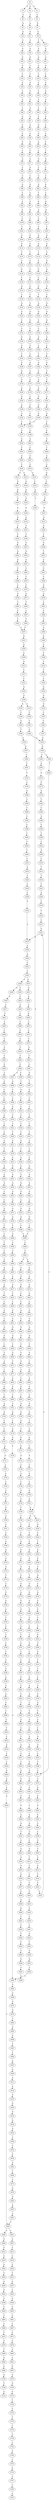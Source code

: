 strict digraph  {
	S0 -> S1 [ label = C ];
	S0 -> S2 [ label = G ];
	S0 -> S3 [ label = A ];
	S1 -> S4 [ label = C ];
	S2 -> S5 [ label = C ];
	S3 -> S6 [ label = C ];
	S4 -> S7 [ label = A ];
	S5 -> S8 [ label = A ];
	S6 -> S9 [ label = A ];
	S7 -> S10 [ label = G ];
	S8 -> S11 [ label = A ];
	S9 -> S12 [ label = G ];
	S10 -> S13 [ label = C ];
	S10 -> S14 [ label = T ];
	S11 -> S15 [ label = C ];
	S12 -> S16 [ label = C ];
	S13 -> S17 [ label = A ];
	S14 -> S18 [ label = A ];
	S15 -> S19 [ label = A ];
	S16 -> S20 [ label = A ];
	S17 -> S21 [ label = G ];
	S18 -> S22 [ label = G ];
	S19 -> S23 [ label = G ];
	S20 -> S24 [ label = G ];
	S21 -> S25 [ label = A ];
	S22 -> S26 [ label = C ];
	S23 -> S27 [ label = C ];
	S24 -> S28 [ label = G ];
	S25 -> S29 [ label = T ];
	S26 -> S30 [ label = T ];
	S27 -> S31 [ label = T ];
	S28 -> S32 [ label = T ];
	S29 -> S33 [ label = A ];
	S30 -> S34 [ label = C ];
	S31 -> S35 [ label = A ];
	S32 -> S36 [ label = G ];
	S33 -> S37 [ label = A ];
	S34 -> S38 [ label = C ];
	S35 -> S39 [ label = C ];
	S36 -> S40 [ label = C ];
	S37 -> S41 [ label = A ];
	S38 -> S42 [ label = A ];
	S39 -> S43 [ label = G ];
	S40 -> S44 [ label = A ];
	S41 -> S45 [ label = A ];
	S42 -> S46 [ label = C ];
	S43 -> S47 [ label = A ];
	S44 -> S48 [ label = C ];
	S45 -> S49 [ label = A ];
	S46 -> S50 [ label = C ];
	S47 -> S51 [ label = G ];
	S48 -> S52 [ label = G ];
	S49 -> S53 [ label = C ];
	S50 -> S54 [ label = G ];
	S51 -> S55 [ label = A ];
	S52 -> S56 [ label = C ];
	S53 -> S57 [ label = T ];
	S54 -> S58 [ label = G ];
	S55 -> S59 [ label = A ];
	S56 -> S60 [ label = G ];
	S57 -> S61 [ label = T ];
	S58 -> S62 [ label = A ];
	S59 -> S63 [ label = C ];
	S60 -> S64 [ label = G ];
	S61 -> S65 [ label = T ];
	S62 -> S66 [ label = C ];
	S63 -> S67 [ label = T ];
	S64 -> S68 [ label = T ];
	S65 -> S69 [ label = G ];
	S66 -> S70 [ label = G ];
	S67 -> S71 [ label = G ];
	S68 -> S72 [ label = G ];
	S69 -> S73 [ label = C ];
	S70 -> S74 [ label = T ];
	S71 -> S75 [ label = G ];
	S72 -> S76 [ label = C ];
	S73 -> S77 [ label = C ];
	S74 -> S78 [ label = C ];
	S75 -> S79 [ label = C ];
	S76 -> S80 [ label = C ];
	S77 -> S81 [ label = G ];
	S78 -> S82 [ label = G ];
	S79 -> S83 [ label = G ];
	S80 -> S84 [ label = G ];
	S81 -> S85 [ label = T ];
	S82 -> S86 [ label = T ];
	S83 -> S87 [ label = C ];
	S84 -> S88 [ label = C ];
	S85 -> S89 [ label = A ];
	S86 -> S90 [ label = G ];
	S87 -> S91 [ label = A ];
	S88 -> S92 [ label = A ];
	S89 -> S93 [ label = G ];
	S90 -> S94 [ label = A ];
	S91 -> S95 [ label = G ];
	S92 -> S96 [ label = A ];
	S93 -> S97 [ label = C ];
	S94 -> S98 [ label = C ];
	S95 -> S99 [ label = C ];
	S96 -> S100 [ label = C ];
	S97 -> S101 [ label = C ];
	S98 -> S102 [ label = C ];
	S99 -> S103 [ label = G ];
	S100 -> S104 [ label = C ];
	S101 -> S105 [ label = G ];
	S102 -> S106 [ label = G ];
	S103 -> S107 [ label = G ];
	S104 -> S108 [ label = A ];
	S105 -> S109 [ label = G ];
	S106 -> S110 [ label = G ];
	S107 -> S111 [ label = G ];
	S108 -> S112 [ label = G ];
	S109 -> S113 [ label = T ];
	S110 -> S114 [ label = T ];
	S111 -> S115 [ label = T ];
	S112 -> S116 [ label = T ];
	S113 -> S117 [ label = G ];
	S114 -> S118 [ label = C ];
	S115 -> S119 [ label = G ];
	S116 -> S120 [ label = C ];
	S117 -> S121 [ label = A ];
	S118 -> S122 [ label = G ];
	S119 -> S123 [ label = C ];
	S120 -> S124 [ label = G ];
	S121 -> S125 [ label = C ];
	S122 -> S126 [ label = C ];
	S123 -> S127 [ label = C ];
	S124 -> S128 [ label = C ];
	S125 -> S129 [ label = G ];
	S126 -> S130 [ label = G ];
	S127 -> S131 [ label = G ];
	S128 -> S132 [ label = G ];
	S129 -> S133 [ label = T ];
	S130 -> S134 [ label = T ];
	S131 -> S135 [ label = C ];
	S132 -> S136 [ label = C ];
	S133 -> S137 [ label = G ];
	S134 -> S138 [ label = A ];
	S135 -> S139 [ label = C ];
	S136 -> S140 [ label = A ];
	S137 -> S141 [ label = G ];
	S138 -> S142 [ label = G ];
	S139 -> S143 [ label = G ];
	S140 -> S144 [ label = G ];
	S141 -> S145 [ label = G ];
	S142 -> S146 [ label = C ];
	S143 -> S147 [ label = G ];
	S144 -> S148 [ label = C ];
	S145 -> S149 [ label = T ];
	S146 -> S150 [ label = C ];
	S147 -> S151 [ label = T ];
	S148 -> S152 [ label = C ];
	S149 -> S153 [ label = A ];
	S150 -> S154 [ label = G ];
	S151 -> S155 [ label = G ];
	S152 -> S156 [ label = G ];
	S153 -> S157 [ label = C ];
	S154 -> S158 [ label = C ];
	S155 -> S159 [ label = G ];
	S156 -> S160 [ label = G ];
	S157 -> S161 [ label = T ];
	S158 -> S162 [ label = T ];
	S159 -> S163 [ label = T ];
	S160 -> S164 [ label = T ];
	S161 -> S165 [ label = A ];
	S162 -> S166 [ label = G ];
	S163 -> S167 [ label = G ];
	S164 -> S168 [ label = G ];
	S165 -> S169 [ label = T ];
	S166 -> S170 [ label = G ];
	S167 -> S171 [ label = G ];
	S168 -> S172 [ label = G ];
	S169 -> S173 [ label = T ];
	S170 -> S174 [ label = A ];
	S171 -> S175 [ label = A ];
	S172 -> S176 [ label = A ];
	S173 -> S177 [ label = G ];
	S174 -> S178 [ label = A ];
	S175 -> S179 [ label = A ];
	S176 -> S180 [ label = A ];
	S177 -> S181 [ label = G ];
	S178 -> S182 [ label = G ];
	S179 -> S183 [ label = C ];
	S180 -> S184 [ label = G ];
	S181 -> S185 [ label = A ];
	S182 -> S186 [ label = A ];
	S183 -> S187 [ label = C ];
	S184 -> S188 [ label = A ];
	S185 -> S189 [ label = A ];
	S186 -> S190 [ label = A ];
	S187 -> S191 [ label = T ];
	S188 -> S192 [ label = A ];
	S189 -> S193 [ label = C ];
	S190 -> S194 [ label = C ];
	S191 -> S195 [ label = C ];
	S192 -> S194 [ label = C ];
	S193 -> S196 [ label = G ];
	S194 -> S197 [ label = G ];
	S195 -> S198 [ label = G ];
	S196 -> S199 [ label = G ];
	S197 -> S200 [ label = G ];
	S198 -> S201 [ label = G ];
	S199 -> S202 [ label = T ];
	S200 -> S203 [ label = C ];
	S201 -> S204 [ label = C ];
	S202 -> S205 [ label = A ];
	S203 -> S206 [ label = A ];
	S204 -> S207 [ label = A ];
	S205 -> S208 [ label = C ];
	S206 -> S209 [ label = C ];
	S207 -> S210 [ label = C ];
	S208 -> S211 [ label = G ];
	S209 -> S212 [ label = C ];
	S209 -> S213 [ label = T ];
	S210 -> S214 [ label = G ];
	S211 -> S215 [ label = A ];
	S212 -> S216 [ label = G ];
	S213 -> S217 [ label = G ];
	S214 -> S218 [ label = C ];
	S215 -> S219 [ label = A ];
	S216 -> S220 [ label = G ];
	S217 -> S221 [ label = G ];
	S218 -> S222 [ label = G ];
	S219 -> S223 [ label = G ];
	S220 -> S224 [ label = G ];
	S221 -> S225 [ label = G ];
	S222 -> S226 [ label = C ];
	S223 -> S227 [ label = A ];
	S224 -> S228 [ label = A ];
	S225 -> S229 [ label = A ];
	S226 -> S230 [ label = G ];
	S227 -> S231 [ label = A ];
	S228 -> S232 [ label = A ];
	S229 -> S233 [ label = A ];
	S230 -> S234 [ label = C ];
	S230 -> S235 [ label = G ];
	S231 -> S236 [ label = G ];
	S232 -> S237 [ label = T ];
	S233 -> S238 [ label = C ];
	S234 -> S239 [ label = G ];
	S235 -> S240 [ label = C ];
	S236 -> S241 [ label = T ];
	S237 -> S242 [ label = T ];
	S238 -> S243 [ label = T ];
	S239 -> S244 [ label = T ];
	S240 -> S245 [ label = T ];
	S241 -> S246 [ label = G ];
	S242 -> S247 [ label = G ];
	S243 -> S248 [ label = G ];
	S244 -> S249 [ label = C ];
	S245 -> S250 [ label = G ];
	S246 -> S251 [ label = T ];
	S247 -> S252 [ label = A ];
	S248 -> S253 [ label = G ];
	S249 -> S254 [ label = G ];
	S250 -> S255 [ label = G ];
	S251 -> S256 [ label = C ];
	S252 -> S257 [ label = A ];
	S253 -> S258 [ label = A ];
	S254 -> S259 [ label = A ];
	S255 -> S260 [ label = A ];
	S256 -> S261 [ label = C ];
	S257 -> S262 [ label = C ];
	S258 -> S263 [ label = C ];
	S259 -> S264 [ label = C ];
	S260 -> S265 [ label = A ];
	S261 -> S266 [ label = T ];
	S262 -> S267 [ label = C ];
	S263 -> S268 [ label = C ];
	S264 -> S269 [ label = G ];
	S265 -> S270 [ label = T ];
	S266 -> S271 [ label = G ];
	S267 -> S272 [ label = C ];
	S268 -> S273 [ label = C ];
	S269 -> S274 [ label = C ];
	S270 -> S275 [ label = G ];
	S271 -> S276 [ label = G ];
	S272 -> S277 [ label = G ];
	S273 -> S278 [ label = G ];
	S274 -> S279 [ label = G ];
	S275 -> S280 [ label = G ];
	S276 -> S281 [ label = C ];
	S277 -> S282 [ label = T ];
	S278 -> S283 [ label = T ];
	S279 -> S284 [ label = C ];
	S280 -> S285 [ label = G ];
	S281 -> S286 [ label = C ];
	S282 -> S287 [ label = C ];
	S283 -> S288 [ label = C ];
	S284 -> S289 [ label = C ];
	S285 -> S290 [ label = G ];
	S286 -> S291 [ label = T ];
	S287 -> S292 [ label = T ];
	S288 -> S293 [ label = T ];
	S289 -> S294 [ label = T ];
	S290 -> S295 [ label = T ];
	S291 -> S296 [ label = G ];
	S292 -> S297 [ label = C ];
	S293 -> S297 [ label = C ];
	S294 -> S298 [ label = C ];
	S295 -> S299 [ label = C ];
	S296 -> S300 [ label = G ];
	S297 -> S301 [ label = G ];
	S298 -> S302 [ label = G ];
	S299 -> S303 [ label = C ];
	S300 -> S304 [ label = G ];
	S301 -> S305 [ label = G ];
	S302 -> S306 [ label = G ];
	S303 -> S307 [ label = G ];
	S304 -> S308 [ label = T ];
	S305 -> S309 [ label = C ];
	S306 -> S310 [ label = G ];
	S307 -> S311 [ label = C ];
	S308 -> S312 [ label = C ];
	S309 -> S313 [ label = A ];
	S310 -> S314 [ label = C ];
	S311 -> S315 [ label = C ];
	S312 -> S316 [ label = C ];
	S313 -> S317 [ label = C ];
	S314 -> S318 [ label = T ];
	S315 -> S319 [ label = G ];
	S316 -> S320 [ label = C ];
	S317 -> S321 [ label = C ];
	S318 -> S322 [ label = C ];
	S319 -> S323 [ label = G ];
	S320 -> S324 [ label = G ];
	S321 -> S325 [ label = G ];
	S322 -> S326 [ label = A ];
	S323 -> S327 [ label = A ];
	S324 -> S328 [ label = A ];
	S325 -> S329 [ label = A ];
	S326 -> S330 [ label = C ];
	S327 -> S331 [ label = A ];
	S328 -> S332 [ label = G ];
	S329 -> S333 [ label = G ];
	S329 -> S334 [ label = A ];
	S330 -> S335 [ label = G ];
	S331 -> S336 [ label = C ];
	S332 -> S337 [ label = T ];
	S333 -> S338 [ label = T ];
	S334 -> S339 [ label = T ];
	S335 -> S340 [ label = T ];
	S336 -> S341 [ label = T ];
	S337 -> S342 [ label = C ];
	S338 -> S343 [ label = C ];
	S339 -> S344 [ label = G ];
	S340 -> S345 [ label = C ];
	S341 -> S346 [ label = G ];
	S342 -> S347 [ label = C ];
	S343 -> S348 [ label = C ];
	S344 -> S349 [ label = T ];
	S345 -> S350 [ label = C ];
	S346 -> S351 [ label = C ];
	S347 -> S352 [ label = A ];
	S348 -> S352 [ label = A ];
	S349 -> S353 [ label = A ];
	S350 -> S354 [ label = A ];
	S351 -> S355 [ label = A ];
	S352 -> S356 [ label = G ];
	S353 -> S357 [ label = G ];
	S354 -> S358 [ label = G ];
	S355 -> S359 [ label = A ];
	S356 -> S360 [ label = T ];
	S356 -> S361 [ label = C ];
	S357 -> S362 [ label = T ];
	S358 -> S363 [ label = C ];
	S359 -> S364 [ label = C ];
	S360 -> S365 [ label = A ];
	S361 -> S366 [ label = T ];
	S362 -> S367 [ label = T ];
	S363 -> S368 [ label = T ];
	S364 -> S369 [ label = C ];
	S365 -> S370 [ label = G ];
	S366 -> S371 [ label = T ];
	S367 -> S372 [ label = T ];
	S368 -> S371 [ label = T ];
	S369 -> S373 [ label = A ];
	S370 -> S374 [ label = G ];
	S371 -> S375 [ label = C ];
	S372 -> S376 [ label = C ];
	S373 -> S377 [ label = G ];
	S374 -> S378 [ label = G ];
	S375 -> S379 [ label = A ];
	S376 -> S380 [ label = A ];
	S377 -> S381 [ label = A ];
	S378 -> S382 [ label = T ];
	S379 -> S383 [ label = C ];
	S380 -> S384 [ label = C ];
	S381 -> S385 [ label = A ];
	S382 -> S386 [ label = C ];
	S383 -> S387 [ label = G ];
	S384 -> S388 [ label = T ];
	S385 -> S389 [ label = C ];
	S386 -> S390 [ label = A ];
	S387 -> S391 [ label = C ];
	S388 -> S392 [ label = C ];
	S389 -> S393 [ label = A ];
	S390 -> S394 [ label = C ];
	S391 -> S395 [ label = C ];
	S392 -> S396 [ label = C ];
	S393 -> S397 [ label = G ];
	S394 -> S398 [ label = T ];
	S395 -> S399 [ label = C ];
	S396 -> S400 [ label = T ];
	S397 -> S401 [ label = C ];
	S398 -> S402 [ label = C ];
	S399 -> S403 [ label = T ];
	S400 -> S404 [ label = T ];
	S401 -> S405 [ label = C ];
	S402 -> S406 [ label = G ];
	S403 -> S407 [ label = T ];
	S404 -> S408 [ label = T ];
	S405 -> S409 [ label = G ];
	S406 -> S410 [ label = C ];
	S407 -> S411 [ label = C ];
	S408 -> S412 [ label = C ];
	S409 -> S413 [ label = T ];
	S410 -> S414 [ label = T ];
	S411 -> S415 [ label = A ];
	S412 -> S416 [ label = A ];
	S413 -> S417 [ label = C ];
	S414 -> S418 [ label = T ];
	S415 -> S419 [ label = T ];
	S416 -> S420 [ label = T ];
	S417 -> S421 [ label = C ];
	S418 -> S422 [ label = C ];
	S419 -> S423 [ label = C ];
	S420 -> S424 [ label = C ];
	S421 -> S425 [ label = T ];
	S422 -> S426 [ label = A ];
	S423 -> S427 [ label = C ];
	S424 -> S428 [ label = C ];
	S425 -> S429 [ label = C ];
	S426 -> S430 [ label = T ];
	S427 -> S431 [ label = A ];
	S428 -> S432 [ label = A ];
	S429 -> S433 [ label = T ];
	S430 -> S434 [ label = C ];
	S431 -> S435 [ label = G ];
	S432 -> S435 [ label = G ];
	S433 -> S436 [ label = G ];
	S434 -> S437 [ label = C ];
	S435 -> S438 [ label = A ];
	S436 -> S439 [ label = T ];
	S437 -> S431 [ label = A ];
	S438 -> S440 [ label = A ];
	S439 -> S441 [ label = C ];
	S440 -> S442 [ label = C ];
	S441 -> S443 [ label = G ];
	S442 -> S444 [ label = C ];
	S443 -> S445 [ label = T ];
	S444 -> S446 [ label = A ];
	S444 -> S447 [ label = G ];
	S445 -> S448 [ label = G ];
	S446 -> S449 [ label = G ];
	S446 -> S450 [ label = C ];
	S447 -> S451 [ label = G ];
	S448 -> S452 [ label = G ];
	S449 -> S453 [ label = A ];
	S450 -> S454 [ label = C ];
	S451 -> S455 [ label = A ];
	S452 -> S456 [ label = T ];
	S453 -> S457 [ label = C ];
	S454 -> S458 [ label = A ];
	S455 -> S459 [ label = C ];
	S456 -> S460 [ label = A ];
	S457 -> S461 [ label = T ];
	S458 -> S462 [ label = C ];
	S459 -> S463 [ label = G ];
	S460 -> S464 [ label = C ];
	S461 -> S465 [ label = C ];
	S462 -> S466 [ label = C ];
	S463 -> S467 [ label = C ];
	S464 -> S468 [ label = C ];
	S465 -> S469 [ label = C ];
	S466 -> S470 [ label = C ];
	S467 -> S471 [ label = C ];
	S468 -> S472 [ label = G ];
	S469 -> S473 [ label = C ];
	S470 -> S474 [ label = C ];
	S471 -> S475 [ label = C ];
	S472 -> S476 [ label = G ];
	S473 -> S477 [ label = A ];
	S474 -> S478 [ label = T ];
	S475 -> S479 [ label = A ];
	S476 -> S480 [ label = T ];
	S477 -> S481 [ label = T ];
	S478 -> S482 [ label = T ];
	S479 -> S483 [ label = T ];
	S480 -> S484 [ label = G ];
	S481 -> S485 [ label = C ];
	S482 -> S486 [ label = C ];
	S483 -> S487 [ label = C ];
	S484 -> S488 [ label = G ];
	S485 -> S489 [ label = T ];
	S486 -> S490 [ label = C ];
	S486 -> S491 [ label = G ];
	S487 -> S492 [ label = G ];
	S488 -> S493 [ label = T ];
	S489 -> S494 [ label = G ];
	S490 -> S495 [ label = T ];
	S491 -> S496 [ label = A ];
	S492 -> S497 [ label = T ];
	S493 -> S498 [ label = T ];
	S494 -> S499 [ label = C ];
	S495 -> S500 [ label = G ];
	S496 -> S501 [ label = T ];
	S497 -> S502 [ label = C ];
	S498 -> S503 [ label = A ];
	S499 -> S504 [ label = C ];
	S500 -> S505 [ label = T ];
	S501 -> S506 [ label = C ];
	S502 -> S507 [ label = C ];
	S503 -> S508 [ label = G ];
	S504 -> S509 [ label = A ];
	S505 -> S510 [ label = C ];
	S506 -> S511 [ label = G ];
	S507 -> S512 [ label = T ];
	S508 -> S513 [ label = A ];
	S509 -> S514 [ label = G ];
	S510 -> S515 [ label = C ];
	S511 -> S516 [ label = T ];
	S512 -> S517 [ label = C ];
	S513 -> S518 [ label = A ];
	S514 -> S519 [ label = T ];
	S515 -> S520 [ label = T ];
	S516 -> S521 [ label = T ];
	S517 -> S522 [ label = T ];
	S518 -> S523 [ label = G ];
	S519 -> S524 [ label = C ];
	S520 -> S525 [ label = T ];
	S521 -> S526 [ label = T ];
	S522 -> S527 [ label = T ];
	S523 -> S528 [ label = G ];
	S524 -> S529 [ label = G ];
	S525 -> S530 [ label = G ];
	S526 -> S531 [ label = G ];
	S527 -> S532 [ label = C ];
	S528 -> S533 [ label = G ];
	S529 -> S534 [ label = T ];
	S530 -> S535 [ label = T ];
	S531 -> S536 [ label = T ];
	S532 -> S537 [ label = T ];
	S533 -> S538 [ label = G ];
	S534 -> S539 [ label = A ];
	S535 -> S540 [ label = A ];
	S536 -> S541 [ label = A ];
	S537 -> S542 [ label = C ];
	S538 -> S543 [ label = G ];
	S539 -> S544 [ label = A ];
	S540 -> S545 [ label = G ];
	S541 -> S546 [ label = G ];
	S542 -> S547 [ label = G ];
	S543 -> S548 [ label = T ];
	S544 -> S549 [ label = G ];
	S545 -> S550 [ label = G ];
	S546 -> S551 [ label = G ];
	S547 -> S552 [ label = G ];
	S548 -> S553 [ label = C ];
	S549 -> S554 [ label = A ];
	S550 -> S555 [ label = A ];
	S551 -> S556 [ label = A ];
	S552 -> S557 [ label = A ];
	S553 -> S558 [ label = C ];
	S554 -> S559 [ label = C ];
	S555 -> S560 [ label = G ];
	S556 -> S561 [ label = A ];
	S557 -> S562 [ label = G ];
	S558 -> S563 [ label = G ];
	S559 -> S564 [ label = G ];
	S560 -> S565 [ label = A ];
	S561 -> S566 [ label = A ];
	S562 -> S567 [ label = A ];
	S563 -> S568 [ label = T ];
	S564 -> S569 [ label = G ];
	S565 -> S570 [ label = G ];
	S566 -> S571 [ label = G ];
	S567 -> S572 [ label = G ];
	S568 -> S573 [ label = C ];
	S569 -> S574 [ label = C ];
	S570 -> S575 [ label = G ];
	S571 -> S576 [ label = G ];
	S572 -> S577 [ label = G ];
	S573 -> S578 [ label = G ];
	S574 -> S579 [ label = T ];
	S575 -> S580 [ label = T ];
	S576 -> S581 [ label = T ];
	S577 -> S582 [ label = T ];
	S578 -> S583 [ label = G ];
	S579 -> S584 [ label = C ];
	S580 -> S585 [ label = C ];
	S581 -> S586 [ label = C ];
	S582 -> S585 [ label = C ];
	S583 -> S587 [ label = A ];
	S584 -> S588 [ label = T ];
	S585 -> S589 [ label = C ];
	S586 -> S590 [ label = C ];
	S587 -> S591 [ label = A ];
	S588 -> S592 [ label = C ];
	S589 -> S593 [ label = C ];
	S590 -> S594 [ label = C ];
	S591 -> S595 [ label = C ];
	S592 -> S596 [ label = G ];
	S593 -> S597 [ label = A ];
	S593 -> S598 [ label = G ];
	S594 -> S599 [ label = G ];
	S595 -> S600 [ label = A ];
	S595 -> S601 [ label = T ];
	S596 -> S602 [ label = A ];
	S597 -> S603 [ label = G ];
	S598 -> S604 [ label = G ];
	S599 -> S605 [ label = A ];
	S600 -> S606 [ label = G ];
	S601 -> S607 [ label = A ];
	S602 -> S608 [ label = A ];
	S603 -> S609 [ label = A ];
	S604 -> S610 [ label = A ];
	S605 -> S611 [ label = A ];
	S606 -> S612 [ label = G ];
	S607 -> S613 [ label = C ];
	S608 -> S614 [ label = G ];
	S609 -> S615 [ label = G ];
	S610 -> S616 [ label = G ];
	S611 -> S617 [ label = G ];
	S612 -> S618 [ label = A ];
	S613 -> S619 [ label = A ];
	S614 -> S620 [ label = T ];
	S615 -> S621 [ label = C ];
	S616 -> S622 [ label = G ];
	S617 -> S623 [ label = T ];
	S618 -> S624 [ label = A ];
	S619 -> S625 [ label = A ];
	S620 -> S626 [ label = C ];
	S621 -> S627 [ label = C ];
	S622 -> S628 [ label = C ];
	S623 -> S629 [ label = C ];
	S624 -> S630 [ label = T ];
	S625 -> S631 [ label = C ];
	S626 -> S632 [ label = G ];
	S627 -> S633 [ label = A ];
	S628 -> S634 [ label = G ];
	S629 -> S635 [ label = G ];
	S630 -> S636 [ label = A ];
	S631 -> S637 [ label = G ];
	S632 -> S638 [ label = C ];
	S633 -> S639 [ label = C ];
	S634 -> S640 [ label = T ];
	S635 -> S641 [ label = A ];
	S636 -> S642 [ label = G ];
	S637 -> S643 [ label = A ];
	S638 -> S644 [ label = G ];
	S639 -> S645 [ label = G ];
	S640 -> S646 [ label = G ];
	S641 -> S647 [ label = G ];
	S642 -> S648 [ label = T ];
	S643 -> S649 [ label = A ];
	S644 -> S650 [ label = G ];
	S645 -> S651 [ label = G ];
	S646 -> S652 [ label = G ];
	S647 -> S653 [ label = G ];
	S648 -> S654 [ label = C ];
	S649 -> S655 [ label = A ];
	S650 -> S656 [ label = C ];
	S651 -> S657 [ label = T ];
	S652 -> S658 [ label = T ];
	S653 -> S659 [ label = T ];
	S654 -> S660 [ label = T ];
	S655 -> S661 [ label = A ];
	S656 -> S662 [ label = T ];
	S657 -> S663 [ label = T ];
	S658 -> S664 [ label = A ];
	S659 -> S665 [ label = A ];
	S660 -> S666 [ label = C ];
	S661 -> S667 [ label = C ];
	S662 -> S668 [ label = A ];
	S663 -> S669 [ label = A ];
	S664 -> S670 [ label = T ];
	S665 -> S671 [ label = T ];
	S666 -> S672 [ label = T ];
	S667 -> S673 [ label = A ];
	S668 -> S674 [ label = T ];
	S669 -> S675 [ label = C ];
	S670 -> S676 [ label = G ];
	S671 -> S677 [ label = A ];
	S672 -> S678 [ label = C ];
	S673 -> S679 [ label = G ];
	S674 -> S680 [ label = A ];
	S675 -> S681 [ label = T ];
	S676 -> S682 [ label = A ];
	S677 -> S683 [ label = A ];
	S678 -> S684 [ label = T ];
	S679 -> S685 [ label = A ];
	S680 -> S686 [ label = G ];
	S681 -> S687 [ label = G ];
	S682 -> S688 [ label = G ];
	S683 -> S689 [ label = G ];
	S684 -> S690 [ label = G ];
	S685 -> S691 [ label = A ];
	S686 -> S692 [ label = T ];
	S687 -> S693 [ label = C ];
	S688 -> S694 [ label = C ];
	S689 -> S695 [ label = T ];
	S690 -> S696 [ label = A ];
	S691 -> S697 [ label = G ];
	S692 -> S698 [ label = A ];
	S693 -> S699 [ label = A ];
	S694 -> S700 [ label = G ];
	S695 -> S701 [ label = C ];
	S696 -> S702 [ label = G ];
	S697 -> S703 [ label = G ];
	S698 -> S704 [ label = G ];
	S699 -> S705 [ label = G ];
	S700 -> S706 [ label = G ];
	S701 -> S707 [ label = G ];
	S702 -> S708 [ label = T ];
	S703 -> S709 [ label = G ];
	S704 -> S710 [ label = C ];
	S705 -> S711 [ label = A ];
	S706 -> S712 [ label = T ];
	S707 -> S713 [ label = T ];
	S708 -> S714 [ label = A ];
	S709 -> S715 [ label = G ];
	S710 -> S716 [ label = C ];
	S711 -> S717 [ label = C ];
	S712 -> S718 [ label = C ];
	S713 -> S719 [ label = G ];
	S715 -> S720 [ label = T ];
	S716 -> S721 [ label = G ];
	S717 -> S722 [ label = G ];
	S718 -> S723 [ label = G ];
	S719 -> S724 [ label = G ];
	S720 -> S725 [ label = C ];
	S721 -> S726 [ label = A ];
	S722 -> S727 [ label = G ];
	S723 -> S728 [ label = C ];
	S724 -> S729 [ label = T ];
	S725 -> S730 [ label = T ];
	S726 -> S731 [ label = A ];
	S727 -> S732 [ label = A ];
	S728 -> S733 [ label = A ];
	S729 -> S460 [ label = A ];
	S730 -> S734 [ label = C ];
	S731 -> S735 [ label = A ];
	S732 -> S736 [ label = C ];
	S733 -> S737 [ label = C ];
	S734 -> S738 [ label = T ];
	S735 -> S739 [ label = C ];
	S736 -> S740 [ label = A ];
	S737 -> S741 [ label = G ];
	S738 -> S742 [ label = C ];
	S739 -> S743 [ label = C ];
	S740 -> S744 [ label = C ];
	S741 -> S745 [ label = C ];
	S742 -> S746 [ label = G ];
	S743 -> S747 [ label = C ];
	S744 -> S748 [ label = A ];
	S745 -> S749 [ label = G ];
	S746 -> S750 [ label = T ];
	S747 -> S751 [ label = C ];
	S748 -> S752 [ label = C ];
	S749 -> S753 [ label = C ];
	S750 -> S754 [ label = G ];
	S751 -> S755 [ label = G ];
	S752 -> S756 [ label = C ];
	S753 -> S230 [ label = G ];
	S754 -> S757 [ label = G ];
	S755 -> S758 [ label = A ];
	S756 -> S759 [ label = T ];
	S757 -> S760 [ label = T ];
	S758 -> S761 [ label = C ];
	S759 -> S762 [ label = C ];
	S760 -> S763 [ label = A ];
	S761 -> S764 [ label = T ];
	S762 -> S765 [ label = T ];
	S764 -> S766 [ label = A ];
	S765 -> S767 [ label = A ];
	S766 -> S768 [ label = G ];
	S767 -> S769 [ label = G ];
	S768 -> S770 [ label = A ];
	S769 -> S771 [ label = A ];
	S770 -> S772 [ label = A ];
	S771 -> S773 [ label = A ];
	S772 -> S774 [ label = T ];
	S773 -> S775 [ label = C ];
	S774 -> S776 [ label = C ];
	S775 -> S777 [ label = G ];
	S776 -> S778 [ label = G ];
	S777 -> S779 [ label = A ];
	S778 -> S780 [ label = G ];
	S779 -> S781 [ label = G ];
	S780 -> S782 [ label = G ];
	S781 -> S783 [ label = G ];
	S782 -> S784 [ label = T ];
	S783 -> S785 [ label = T ];
	S784 -> S786 [ label = A ];
	S785 -> S787 [ label = G ];
	S786 -> S788 [ label = T ];
	S787 -> S789 [ label = T ];
	S788 -> S790 [ label = C ];
	S789 -> S791 [ label = C ];
	S790 -> S792 [ label = C ];
	S791 -> S793 [ label = C ];
	S792 -> S794 [ label = C ];
	S793 -> S795 [ label = C ];
	S794 -> S796 [ label = G ];
	S795 -> S797 [ label = T ];
	S796 -> S798 [ label = A ];
	S797 -> S799 [ label = G ];
	S798 -> S800 [ label = A ];
	S799 -> S801 [ label = T ];
	S800 -> S802 [ label = A ];
	S801 -> S803 [ label = C ];
	S802 -> S804 [ label = G ];
	S803 -> S805 [ label = C ];
	S804 -> S806 [ label = T ];
	S805 -> S807 [ label = T ];
	S806 -> S808 [ label = G ];
	S807 -> S809 [ label = A ];
	S808 -> S810 [ label = T ];
	S809 -> S811 [ label = C ];
	S810 -> S812 [ label = C ];
	S811 -> S813 [ label = T ];
	S812 -> S814 [ label = G ];
	S813 -> S815 [ label = A ];
	S814 -> S816 [ label = T ];
	S815 -> S817 [ label = C ];
	S816 -> S818 [ label = C ];
	S817 -> S819 [ label = C ];
	S818 -> S820 [ label = G ];
	S819 -> S821 [ label = A ];
	S820 -> S822 [ label = G ];
	S821 -> S823 [ label = G ];
	S822 -> S824 [ label = A ];
	S823 -> S825 [ label = G ];
	S824 -> S826 [ label = A ];
	S825 -> S827 [ label = A ];
	S826 -> S595 [ label = C ];
	S827 -> S828 [ label = G ];
	S828 -> S829 [ label = A ];
	S829 -> S830 [ label = G ];
	S830 -> S831 [ label = T ];
	S831 -> S832 [ label = C ];
	S832 -> S833 [ label = A ];
	S833 -> S834 [ label = G ];
	S834 -> S835 [ label = G ];
	S835 -> S836 [ label = A ];
	S836 -> S837 [ label = C ];
	S837 -> S838 [ label = C ];
	S838 -> S839 [ label = A ];
	S839 -> S840 [ label = G ];
	S840 -> S841 [ label = T ];
	S841 -> S842 [ label = C ];
	S842 -> S843 [ label = T ];
	S843 -> S844 [ label = C ];
	S844 -> S845 [ label = T ];
	S845 -> S846 [ label = G ];
	S846 -> S847 [ label = T ];
	S847 -> S848 [ label = A ];
}
